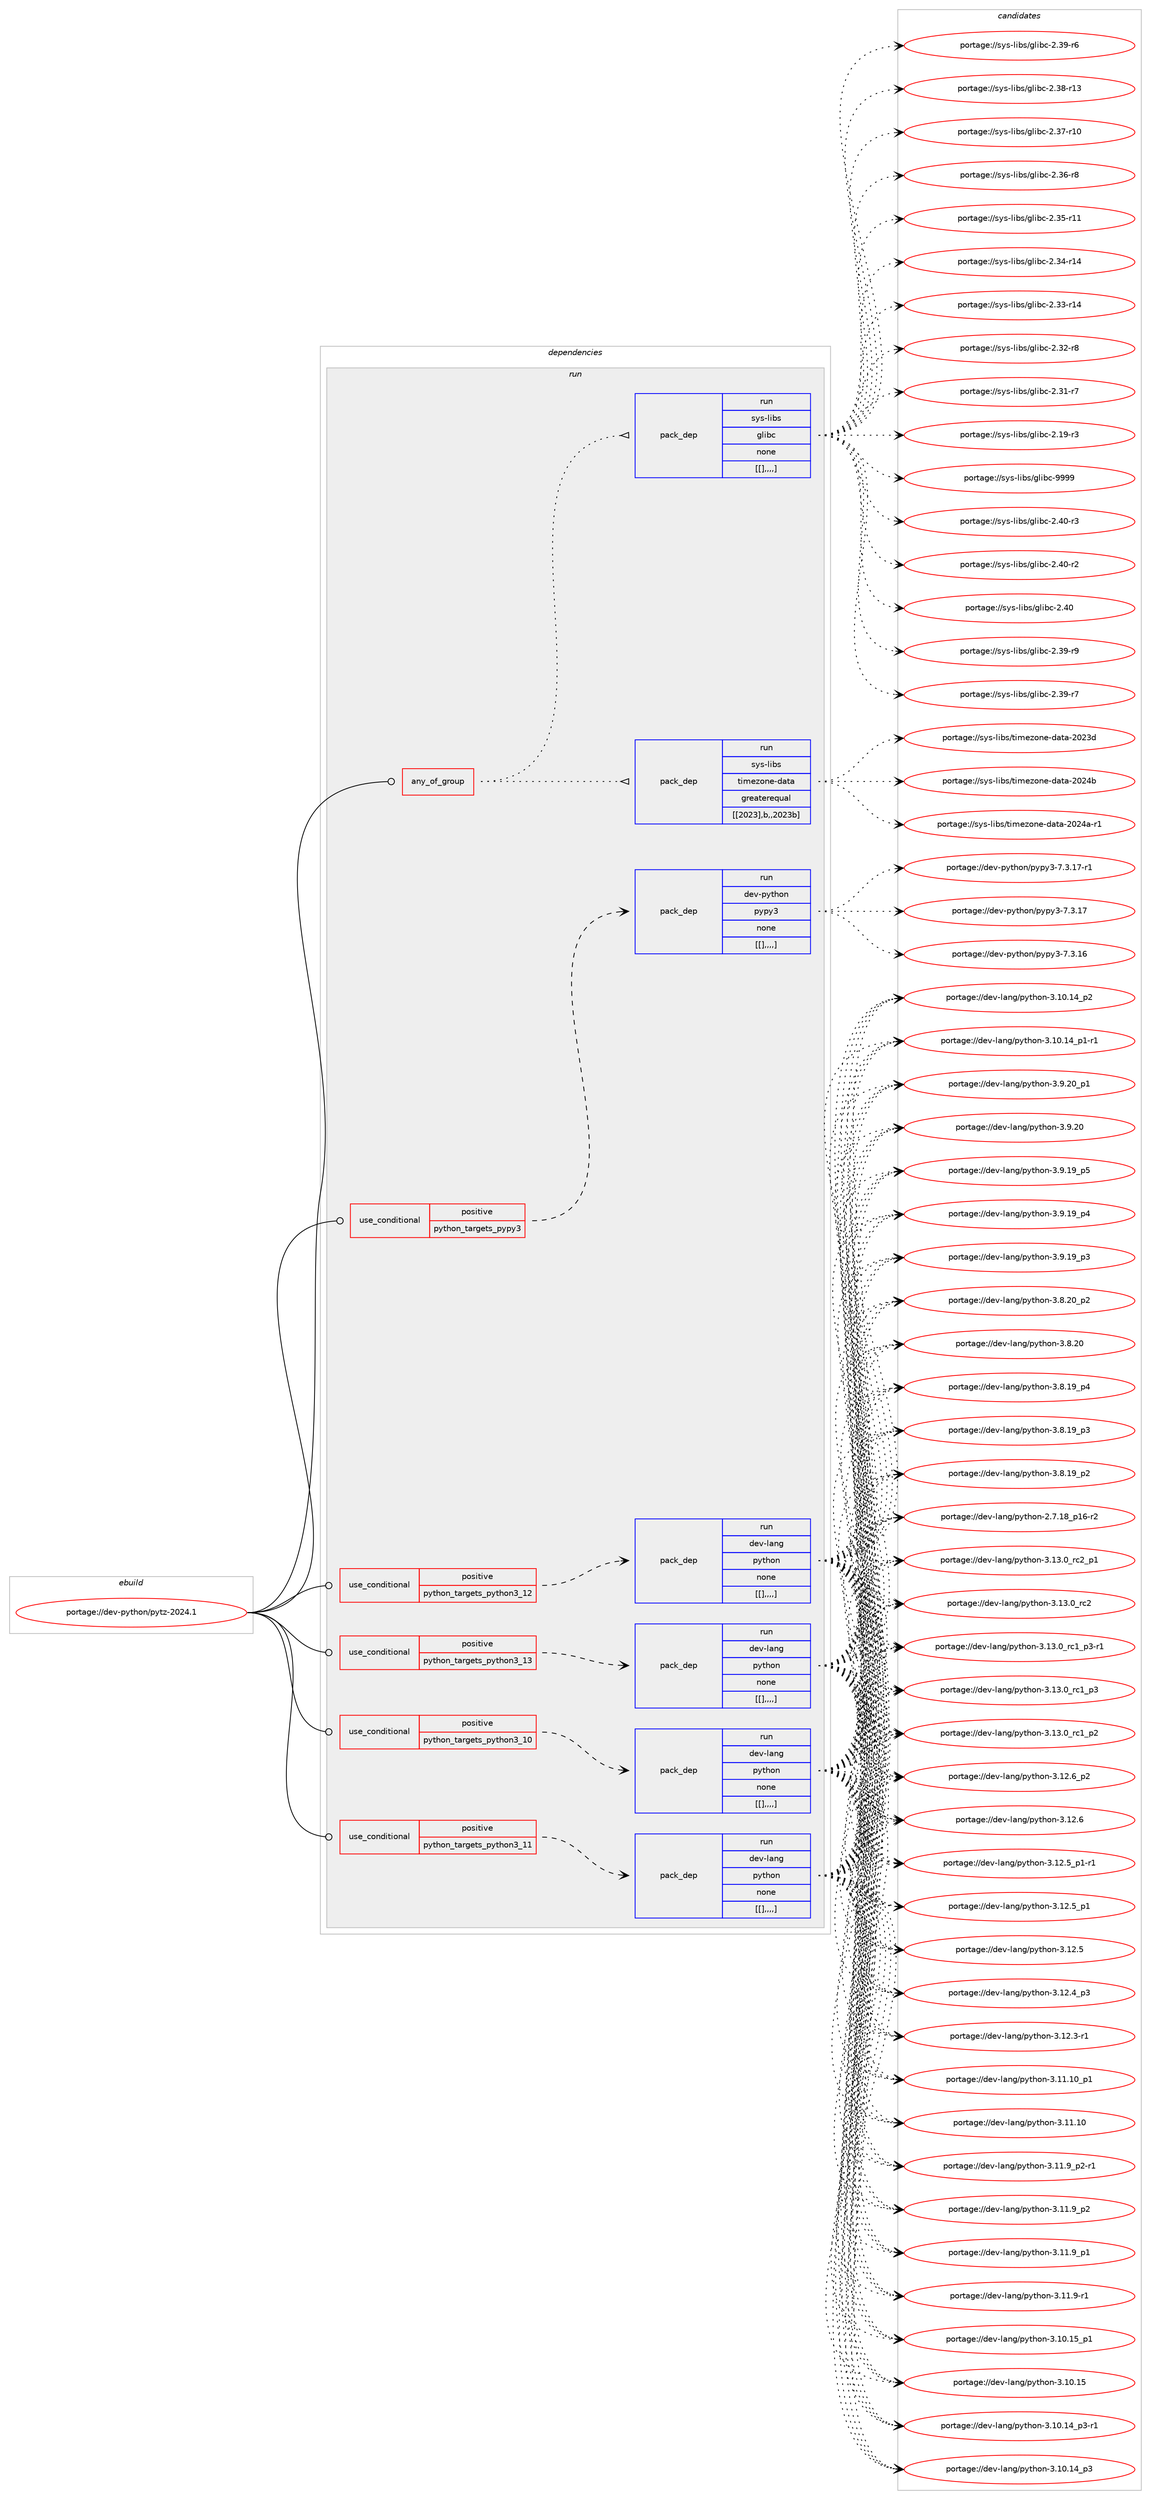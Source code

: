 digraph prolog {

# *************
# Graph options
# *************

newrank=true;
concentrate=true;
compound=true;
graph [rankdir=LR,fontname=Helvetica,fontsize=10,ranksep=1.5];#, ranksep=2.5, nodesep=0.2];
edge  [arrowhead=vee];
node  [fontname=Helvetica,fontsize=10];

# **********
# The ebuild
# **********

subgraph cluster_leftcol {
color=gray;
label=<<i>ebuild</i>>;
id [label="portage://dev-python/pytz-2024.1", color=red, width=4, href="../dev-python/pytz-2024.1.svg"];
}

# ****************
# The dependencies
# ****************

subgraph cluster_midcol {
color=gray;
label=<<i>dependencies</i>>;
subgraph cluster_compile {
fillcolor="#eeeeee";
style=filled;
label=<<i>compile</i>>;
}
subgraph cluster_compileandrun {
fillcolor="#eeeeee";
style=filled;
label=<<i>compile and run</i>>;
}
subgraph cluster_run {
fillcolor="#eeeeee";
style=filled;
label=<<i>run</i>>;
subgraph any1107 {
dependency163885 [label=<<TABLE BORDER="0" CELLBORDER="1" CELLSPACING="0" CELLPADDING="4"><TR><TD CELLPADDING="10">any_of_group</TD></TR></TABLE>>, shape=none, color=red];subgraph pack122435 {
dependency163886 [label=<<TABLE BORDER="0" CELLBORDER="1" CELLSPACING="0" CELLPADDING="4" WIDTH="220"><TR><TD ROWSPAN="6" CELLPADDING="30">pack_dep</TD></TR><TR><TD WIDTH="110">run</TD></TR><TR><TD>sys-libs</TD></TR><TR><TD>timezone-data</TD></TR><TR><TD>greaterequal</TD></TR><TR><TD>[[2023],b,,2023b]</TD></TR></TABLE>>, shape=none, color=blue];
}
dependency163885:e -> dependency163886:w [weight=20,style="dotted",arrowhead="oinv"];
subgraph pack122436 {
dependency163887 [label=<<TABLE BORDER="0" CELLBORDER="1" CELLSPACING="0" CELLPADDING="4" WIDTH="220"><TR><TD ROWSPAN="6" CELLPADDING="30">pack_dep</TD></TR><TR><TD WIDTH="110">run</TD></TR><TR><TD>sys-libs</TD></TR><TR><TD>glibc</TD></TR><TR><TD>none</TD></TR><TR><TD>[[],,,,]</TD></TR></TABLE>>, shape=none, color=blue];
}
dependency163885:e -> dependency163887:w [weight=20,style="dotted",arrowhead="oinv"];
}
id:e -> dependency163885:w [weight=20,style="solid",arrowhead="odot"];
subgraph cond40193 {
dependency163888 [label=<<TABLE BORDER="0" CELLBORDER="1" CELLSPACING="0" CELLPADDING="4"><TR><TD ROWSPAN="3" CELLPADDING="10">use_conditional</TD></TR><TR><TD>positive</TD></TR><TR><TD>python_targets_pypy3</TD></TR></TABLE>>, shape=none, color=red];
subgraph pack122437 {
dependency163889 [label=<<TABLE BORDER="0" CELLBORDER="1" CELLSPACING="0" CELLPADDING="4" WIDTH="220"><TR><TD ROWSPAN="6" CELLPADDING="30">pack_dep</TD></TR><TR><TD WIDTH="110">run</TD></TR><TR><TD>dev-python</TD></TR><TR><TD>pypy3</TD></TR><TR><TD>none</TD></TR><TR><TD>[[],,,,]</TD></TR></TABLE>>, shape=none, color=blue];
}
dependency163888:e -> dependency163889:w [weight=20,style="dashed",arrowhead="vee"];
}
id:e -> dependency163888:w [weight=20,style="solid",arrowhead="odot"];
subgraph cond40194 {
dependency163890 [label=<<TABLE BORDER="0" CELLBORDER="1" CELLSPACING="0" CELLPADDING="4"><TR><TD ROWSPAN="3" CELLPADDING="10">use_conditional</TD></TR><TR><TD>positive</TD></TR><TR><TD>python_targets_python3_10</TD></TR></TABLE>>, shape=none, color=red];
subgraph pack122438 {
dependency163891 [label=<<TABLE BORDER="0" CELLBORDER="1" CELLSPACING="0" CELLPADDING="4" WIDTH="220"><TR><TD ROWSPAN="6" CELLPADDING="30">pack_dep</TD></TR><TR><TD WIDTH="110">run</TD></TR><TR><TD>dev-lang</TD></TR><TR><TD>python</TD></TR><TR><TD>none</TD></TR><TR><TD>[[],,,,]</TD></TR></TABLE>>, shape=none, color=blue];
}
dependency163890:e -> dependency163891:w [weight=20,style="dashed",arrowhead="vee"];
}
id:e -> dependency163890:w [weight=20,style="solid",arrowhead="odot"];
subgraph cond40195 {
dependency163892 [label=<<TABLE BORDER="0" CELLBORDER="1" CELLSPACING="0" CELLPADDING="4"><TR><TD ROWSPAN="3" CELLPADDING="10">use_conditional</TD></TR><TR><TD>positive</TD></TR><TR><TD>python_targets_python3_11</TD></TR></TABLE>>, shape=none, color=red];
subgraph pack122439 {
dependency163893 [label=<<TABLE BORDER="0" CELLBORDER="1" CELLSPACING="0" CELLPADDING="4" WIDTH="220"><TR><TD ROWSPAN="6" CELLPADDING="30">pack_dep</TD></TR><TR><TD WIDTH="110">run</TD></TR><TR><TD>dev-lang</TD></TR><TR><TD>python</TD></TR><TR><TD>none</TD></TR><TR><TD>[[],,,,]</TD></TR></TABLE>>, shape=none, color=blue];
}
dependency163892:e -> dependency163893:w [weight=20,style="dashed",arrowhead="vee"];
}
id:e -> dependency163892:w [weight=20,style="solid",arrowhead="odot"];
subgraph cond40196 {
dependency163894 [label=<<TABLE BORDER="0" CELLBORDER="1" CELLSPACING="0" CELLPADDING="4"><TR><TD ROWSPAN="3" CELLPADDING="10">use_conditional</TD></TR><TR><TD>positive</TD></TR><TR><TD>python_targets_python3_12</TD></TR></TABLE>>, shape=none, color=red];
subgraph pack122440 {
dependency163895 [label=<<TABLE BORDER="0" CELLBORDER="1" CELLSPACING="0" CELLPADDING="4" WIDTH="220"><TR><TD ROWSPAN="6" CELLPADDING="30">pack_dep</TD></TR><TR><TD WIDTH="110">run</TD></TR><TR><TD>dev-lang</TD></TR><TR><TD>python</TD></TR><TR><TD>none</TD></TR><TR><TD>[[],,,,]</TD></TR></TABLE>>, shape=none, color=blue];
}
dependency163894:e -> dependency163895:w [weight=20,style="dashed",arrowhead="vee"];
}
id:e -> dependency163894:w [weight=20,style="solid",arrowhead="odot"];
subgraph cond40197 {
dependency163896 [label=<<TABLE BORDER="0" CELLBORDER="1" CELLSPACING="0" CELLPADDING="4"><TR><TD ROWSPAN="3" CELLPADDING="10">use_conditional</TD></TR><TR><TD>positive</TD></TR><TR><TD>python_targets_python3_13</TD></TR></TABLE>>, shape=none, color=red];
subgraph pack122441 {
dependency163897 [label=<<TABLE BORDER="0" CELLBORDER="1" CELLSPACING="0" CELLPADDING="4" WIDTH="220"><TR><TD ROWSPAN="6" CELLPADDING="30">pack_dep</TD></TR><TR><TD WIDTH="110">run</TD></TR><TR><TD>dev-lang</TD></TR><TR><TD>python</TD></TR><TR><TD>none</TD></TR><TR><TD>[[],,,,]</TD></TR></TABLE>>, shape=none, color=blue];
}
dependency163896:e -> dependency163897:w [weight=20,style="dashed",arrowhead="vee"];
}
id:e -> dependency163896:w [weight=20,style="solid",arrowhead="odot"];
}
}

# **************
# The candidates
# **************

subgraph cluster_choices {
rank=same;
color=gray;
label=<<i>candidates</i>>;

subgraph choice122435 {
color=black;
nodesep=1;
choice115121115451081059811547116105109101122111110101451009711697455048505298 [label="portage://sys-libs/timezone-data-2024b", color=red, width=4,href="../sys-libs/timezone-data-2024b.svg"];
choice1151211154510810598115471161051091011221111101014510097116974550485052974511449 [label="portage://sys-libs/timezone-data-2024a-r1", color=red, width=4,href="../sys-libs/timezone-data-2024a-r1.svg"];
choice1151211154510810598115471161051091011221111101014510097116974550485051100 [label="portage://sys-libs/timezone-data-2023d", color=red, width=4,href="../sys-libs/timezone-data-2023d.svg"];
dependency163886:e -> choice115121115451081059811547116105109101122111110101451009711697455048505298:w [style=dotted,weight="100"];
dependency163886:e -> choice1151211154510810598115471161051091011221111101014510097116974550485052974511449:w [style=dotted,weight="100"];
dependency163886:e -> choice1151211154510810598115471161051091011221111101014510097116974550485051100:w [style=dotted,weight="100"];
}
subgraph choice122436 {
color=black;
nodesep=1;
choice11512111545108105981154710310810598994557575757 [label="portage://sys-libs/glibc-9999", color=red, width=4,href="../sys-libs/glibc-9999.svg"];
choice115121115451081059811547103108105989945504652484511451 [label="portage://sys-libs/glibc-2.40-r3", color=red, width=4,href="../sys-libs/glibc-2.40-r3.svg"];
choice115121115451081059811547103108105989945504652484511450 [label="portage://sys-libs/glibc-2.40-r2", color=red, width=4,href="../sys-libs/glibc-2.40-r2.svg"];
choice11512111545108105981154710310810598994550465248 [label="portage://sys-libs/glibc-2.40", color=red, width=4,href="../sys-libs/glibc-2.40.svg"];
choice115121115451081059811547103108105989945504651574511457 [label="portage://sys-libs/glibc-2.39-r9", color=red, width=4,href="../sys-libs/glibc-2.39-r9.svg"];
choice115121115451081059811547103108105989945504651574511455 [label="portage://sys-libs/glibc-2.39-r7", color=red, width=4,href="../sys-libs/glibc-2.39-r7.svg"];
choice115121115451081059811547103108105989945504651574511454 [label="portage://sys-libs/glibc-2.39-r6", color=red, width=4,href="../sys-libs/glibc-2.39-r6.svg"];
choice11512111545108105981154710310810598994550465156451144951 [label="portage://sys-libs/glibc-2.38-r13", color=red, width=4,href="../sys-libs/glibc-2.38-r13.svg"];
choice11512111545108105981154710310810598994550465155451144948 [label="portage://sys-libs/glibc-2.37-r10", color=red, width=4,href="../sys-libs/glibc-2.37-r10.svg"];
choice115121115451081059811547103108105989945504651544511456 [label="portage://sys-libs/glibc-2.36-r8", color=red, width=4,href="../sys-libs/glibc-2.36-r8.svg"];
choice11512111545108105981154710310810598994550465153451144949 [label="portage://sys-libs/glibc-2.35-r11", color=red, width=4,href="../sys-libs/glibc-2.35-r11.svg"];
choice11512111545108105981154710310810598994550465152451144952 [label="portage://sys-libs/glibc-2.34-r14", color=red, width=4,href="../sys-libs/glibc-2.34-r14.svg"];
choice11512111545108105981154710310810598994550465151451144952 [label="portage://sys-libs/glibc-2.33-r14", color=red, width=4,href="../sys-libs/glibc-2.33-r14.svg"];
choice115121115451081059811547103108105989945504651504511456 [label="portage://sys-libs/glibc-2.32-r8", color=red, width=4,href="../sys-libs/glibc-2.32-r8.svg"];
choice115121115451081059811547103108105989945504651494511455 [label="portage://sys-libs/glibc-2.31-r7", color=red, width=4,href="../sys-libs/glibc-2.31-r7.svg"];
choice115121115451081059811547103108105989945504649574511451 [label="portage://sys-libs/glibc-2.19-r3", color=red, width=4,href="../sys-libs/glibc-2.19-r3.svg"];
dependency163887:e -> choice11512111545108105981154710310810598994557575757:w [style=dotted,weight="100"];
dependency163887:e -> choice115121115451081059811547103108105989945504652484511451:w [style=dotted,weight="100"];
dependency163887:e -> choice115121115451081059811547103108105989945504652484511450:w [style=dotted,weight="100"];
dependency163887:e -> choice11512111545108105981154710310810598994550465248:w [style=dotted,weight="100"];
dependency163887:e -> choice115121115451081059811547103108105989945504651574511457:w [style=dotted,weight="100"];
dependency163887:e -> choice115121115451081059811547103108105989945504651574511455:w [style=dotted,weight="100"];
dependency163887:e -> choice115121115451081059811547103108105989945504651574511454:w [style=dotted,weight="100"];
dependency163887:e -> choice11512111545108105981154710310810598994550465156451144951:w [style=dotted,weight="100"];
dependency163887:e -> choice11512111545108105981154710310810598994550465155451144948:w [style=dotted,weight="100"];
dependency163887:e -> choice115121115451081059811547103108105989945504651544511456:w [style=dotted,weight="100"];
dependency163887:e -> choice11512111545108105981154710310810598994550465153451144949:w [style=dotted,weight="100"];
dependency163887:e -> choice11512111545108105981154710310810598994550465152451144952:w [style=dotted,weight="100"];
dependency163887:e -> choice11512111545108105981154710310810598994550465151451144952:w [style=dotted,weight="100"];
dependency163887:e -> choice115121115451081059811547103108105989945504651504511456:w [style=dotted,weight="100"];
dependency163887:e -> choice115121115451081059811547103108105989945504651494511455:w [style=dotted,weight="100"];
dependency163887:e -> choice115121115451081059811547103108105989945504649574511451:w [style=dotted,weight="100"];
}
subgraph choice122437 {
color=black;
nodesep=1;
choice100101118451121211161041111104711212111212151455546514649554511449 [label="portage://dev-python/pypy3-7.3.17-r1", color=red, width=4,href="../dev-python/pypy3-7.3.17-r1.svg"];
choice10010111845112121116104111110471121211121215145554651464955 [label="portage://dev-python/pypy3-7.3.17", color=red, width=4,href="../dev-python/pypy3-7.3.17.svg"];
choice10010111845112121116104111110471121211121215145554651464954 [label="portage://dev-python/pypy3-7.3.16", color=red, width=4,href="../dev-python/pypy3-7.3.16.svg"];
dependency163889:e -> choice100101118451121211161041111104711212111212151455546514649554511449:w [style=dotted,weight="100"];
dependency163889:e -> choice10010111845112121116104111110471121211121215145554651464955:w [style=dotted,weight="100"];
dependency163889:e -> choice10010111845112121116104111110471121211121215145554651464954:w [style=dotted,weight="100"];
}
subgraph choice122438 {
color=black;
nodesep=1;
choice100101118451089711010347112121116104111110455146495146489511499509511249 [label="portage://dev-lang/python-3.13.0_rc2_p1", color=red, width=4,href="../dev-lang/python-3.13.0_rc2_p1.svg"];
choice10010111845108971101034711212111610411111045514649514648951149950 [label="portage://dev-lang/python-3.13.0_rc2", color=red, width=4,href="../dev-lang/python-3.13.0_rc2.svg"];
choice1001011184510897110103471121211161041111104551464951464895114994995112514511449 [label="portage://dev-lang/python-3.13.0_rc1_p3-r1", color=red, width=4,href="../dev-lang/python-3.13.0_rc1_p3-r1.svg"];
choice100101118451089711010347112121116104111110455146495146489511499499511251 [label="portage://dev-lang/python-3.13.0_rc1_p3", color=red, width=4,href="../dev-lang/python-3.13.0_rc1_p3.svg"];
choice100101118451089711010347112121116104111110455146495146489511499499511250 [label="portage://dev-lang/python-3.13.0_rc1_p2", color=red, width=4,href="../dev-lang/python-3.13.0_rc1_p2.svg"];
choice100101118451089711010347112121116104111110455146495046549511250 [label="portage://dev-lang/python-3.12.6_p2", color=red, width=4,href="../dev-lang/python-3.12.6_p2.svg"];
choice10010111845108971101034711212111610411111045514649504654 [label="portage://dev-lang/python-3.12.6", color=red, width=4,href="../dev-lang/python-3.12.6.svg"];
choice1001011184510897110103471121211161041111104551464950465395112494511449 [label="portage://dev-lang/python-3.12.5_p1-r1", color=red, width=4,href="../dev-lang/python-3.12.5_p1-r1.svg"];
choice100101118451089711010347112121116104111110455146495046539511249 [label="portage://dev-lang/python-3.12.5_p1", color=red, width=4,href="../dev-lang/python-3.12.5_p1.svg"];
choice10010111845108971101034711212111610411111045514649504653 [label="portage://dev-lang/python-3.12.5", color=red, width=4,href="../dev-lang/python-3.12.5.svg"];
choice100101118451089711010347112121116104111110455146495046529511251 [label="portage://dev-lang/python-3.12.4_p3", color=red, width=4,href="../dev-lang/python-3.12.4_p3.svg"];
choice100101118451089711010347112121116104111110455146495046514511449 [label="portage://dev-lang/python-3.12.3-r1", color=red, width=4,href="../dev-lang/python-3.12.3-r1.svg"];
choice10010111845108971101034711212111610411111045514649494649489511249 [label="portage://dev-lang/python-3.11.10_p1", color=red, width=4,href="../dev-lang/python-3.11.10_p1.svg"];
choice1001011184510897110103471121211161041111104551464949464948 [label="portage://dev-lang/python-3.11.10", color=red, width=4,href="../dev-lang/python-3.11.10.svg"];
choice1001011184510897110103471121211161041111104551464949465795112504511449 [label="portage://dev-lang/python-3.11.9_p2-r1", color=red, width=4,href="../dev-lang/python-3.11.9_p2-r1.svg"];
choice100101118451089711010347112121116104111110455146494946579511250 [label="portage://dev-lang/python-3.11.9_p2", color=red, width=4,href="../dev-lang/python-3.11.9_p2.svg"];
choice100101118451089711010347112121116104111110455146494946579511249 [label="portage://dev-lang/python-3.11.9_p1", color=red, width=4,href="../dev-lang/python-3.11.9_p1.svg"];
choice100101118451089711010347112121116104111110455146494946574511449 [label="portage://dev-lang/python-3.11.9-r1", color=red, width=4,href="../dev-lang/python-3.11.9-r1.svg"];
choice10010111845108971101034711212111610411111045514649484649539511249 [label="portage://dev-lang/python-3.10.15_p1", color=red, width=4,href="../dev-lang/python-3.10.15_p1.svg"];
choice1001011184510897110103471121211161041111104551464948464953 [label="portage://dev-lang/python-3.10.15", color=red, width=4,href="../dev-lang/python-3.10.15.svg"];
choice100101118451089711010347112121116104111110455146494846495295112514511449 [label="portage://dev-lang/python-3.10.14_p3-r1", color=red, width=4,href="../dev-lang/python-3.10.14_p3-r1.svg"];
choice10010111845108971101034711212111610411111045514649484649529511251 [label="portage://dev-lang/python-3.10.14_p3", color=red, width=4,href="../dev-lang/python-3.10.14_p3.svg"];
choice10010111845108971101034711212111610411111045514649484649529511250 [label="portage://dev-lang/python-3.10.14_p2", color=red, width=4,href="../dev-lang/python-3.10.14_p2.svg"];
choice100101118451089711010347112121116104111110455146494846495295112494511449 [label="portage://dev-lang/python-3.10.14_p1-r1", color=red, width=4,href="../dev-lang/python-3.10.14_p1-r1.svg"];
choice100101118451089711010347112121116104111110455146574650489511249 [label="portage://dev-lang/python-3.9.20_p1", color=red, width=4,href="../dev-lang/python-3.9.20_p1.svg"];
choice10010111845108971101034711212111610411111045514657465048 [label="portage://dev-lang/python-3.9.20", color=red, width=4,href="../dev-lang/python-3.9.20.svg"];
choice100101118451089711010347112121116104111110455146574649579511253 [label="portage://dev-lang/python-3.9.19_p5", color=red, width=4,href="../dev-lang/python-3.9.19_p5.svg"];
choice100101118451089711010347112121116104111110455146574649579511252 [label="portage://dev-lang/python-3.9.19_p4", color=red, width=4,href="../dev-lang/python-3.9.19_p4.svg"];
choice100101118451089711010347112121116104111110455146574649579511251 [label="portage://dev-lang/python-3.9.19_p3", color=red, width=4,href="../dev-lang/python-3.9.19_p3.svg"];
choice100101118451089711010347112121116104111110455146564650489511250 [label="portage://dev-lang/python-3.8.20_p2", color=red, width=4,href="../dev-lang/python-3.8.20_p2.svg"];
choice10010111845108971101034711212111610411111045514656465048 [label="portage://dev-lang/python-3.8.20", color=red, width=4,href="../dev-lang/python-3.8.20.svg"];
choice100101118451089711010347112121116104111110455146564649579511252 [label="portage://dev-lang/python-3.8.19_p4", color=red, width=4,href="../dev-lang/python-3.8.19_p4.svg"];
choice100101118451089711010347112121116104111110455146564649579511251 [label="portage://dev-lang/python-3.8.19_p3", color=red, width=4,href="../dev-lang/python-3.8.19_p3.svg"];
choice100101118451089711010347112121116104111110455146564649579511250 [label="portage://dev-lang/python-3.8.19_p2", color=red, width=4,href="../dev-lang/python-3.8.19_p2.svg"];
choice100101118451089711010347112121116104111110455046554649569511249544511450 [label="portage://dev-lang/python-2.7.18_p16-r2", color=red, width=4,href="../dev-lang/python-2.7.18_p16-r2.svg"];
dependency163891:e -> choice100101118451089711010347112121116104111110455146495146489511499509511249:w [style=dotted,weight="100"];
dependency163891:e -> choice10010111845108971101034711212111610411111045514649514648951149950:w [style=dotted,weight="100"];
dependency163891:e -> choice1001011184510897110103471121211161041111104551464951464895114994995112514511449:w [style=dotted,weight="100"];
dependency163891:e -> choice100101118451089711010347112121116104111110455146495146489511499499511251:w [style=dotted,weight="100"];
dependency163891:e -> choice100101118451089711010347112121116104111110455146495146489511499499511250:w [style=dotted,weight="100"];
dependency163891:e -> choice100101118451089711010347112121116104111110455146495046549511250:w [style=dotted,weight="100"];
dependency163891:e -> choice10010111845108971101034711212111610411111045514649504654:w [style=dotted,weight="100"];
dependency163891:e -> choice1001011184510897110103471121211161041111104551464950465395112494511449:w [style=dotted,weight="100"];
dependency163891:e -> choice100101118451089711010347112121116104111110455146495046539511249:w [style=dotted,weight="100"];
dependency163891:e -> choice10010111845108971101034711212111610411111045514649504653:w [style=dotted,weight="100"];
dependency163891:e -> choice100101118451089711010347112121116104111110455146495046529511251:w [style=dotted,weight="100"];
dependency163891:e -> choice100101118451089711010347112121116104111110455146495046514511449:w [style=dotted,weight="100"];
dependency163891:e -> choice10010111845108971101034711212111610411111045514649494649489511249:w [style=dotted,weight="100"];
dependency163891:e -> choice1001011184510897110103471121211161041111104551464949464948:w [style=dotted,weight="100"];
dependency163891:e -> choice1001011184510897110103471121211161041111104551464949465795112504511449:w [style=dotted,weight="100"];
dependency163891:e -> choice100101118451089711010347112121116104111110455146494946579511250:w [style=dotted,weight="100"];
dependency163891:e -> choice100101118451089711010347112121116104111110455146494946579511249:w [style=dotted,weight="100"];
dependency163891:e -> choice100101118451089711010347112121116104111110455146494946574511449:w [style=dotted,weight="100"];
dependency163891:e -> choice10010111845108971101034711212111610411111045514649484649539511249:w [style=dotted,weight="100"];
dependency163891:e -> choice1001011184510897110103471121211161041111104551464948464953:w [style=dotted,weight="100"];
dependency163891:e -> choice100101118451089711010347112121116104111110455146494846495295112514511449:w [style=dotted,weight="100"];
dependency163891:e -> choice10010111845108971101034711212111610411111045514649484649529511251:w [style=dotted,weight="100"];
dependency163891:e -> choice10010111845108971101034711212111610411111045514649484649529511250:w [style=dotted,weight="100"];
dependency163891:e -> choice100101118451089711010347112121116104111110455146494846495295112494511449:w [style=dotted,weight="100"];
dependency163891:e -> choice100101118451089711010347112121116104111110455146574650489511249:w [style=dotted,weight="100"];
dependency163891:e -> choice10010111845108971101034711212111610411111045514657465048:w [style=dotted,weight="100"];
dependency163891:e -> choice100101118451089711010347112121116104111110455146574649579511253:w [style=dotted,weight="100"];
dependency163891:e -> choice100101118451089711010347112121116104111110455146574649579511252:w [style=dotted,weight="100"];
dependency163891:e -> choice100101118451089711010347112121116104111110455146574649579511251:w [style=dotted,weight="100"];
dependency163891:e -> choice100101118451089711010347112121116104111110455146564650489511250:w [style=dotted,weight="100"];
dependency163891:e -> choice10010111845108971101034711212111610411111045514656465048:w [style=dotted,weight="100"];
dependency163891:e -> choice100101118451089711010347112121116104111110455146564649579511252:w [style=dotted,weight="100"];
dependency163891:e -> choice100101118451089711010347112121116104111110455146564649579511251:w [style=dotted,weight="100"];
dependency163891:e -> choice100101118451089711010347112121116104111110455146564649579511250:w [style=dotted,weight="100"];
dependency163891:e -> choice100101118451089711010347112121116104111110455046554649569511249544511450:w [style=dotted,weight="100"];
}
subgraph choice122439 {
color=black;
nodesep=1;
choice100101118451089711010347112121116104111110455146495146489511499509511249 [label="portage://dev-lang/python-3.13.0_rc2_p1", color=red, width=4,href="../dev-lang/python-3.13.0_rc2_p1.svg"];
choice10010111845108971101034711212111610411111045514649514648951149950 [label="portage://dev-lang/python-3.13.0_rc2", color=red, width=4,href="../dev-lang/python-3.13.0_rc2.svg"];
choice1001011184510897110103471121211161041111104551464951464895114994995112514511449 [label="portage://dev-lang/python-3.13.0_rc1_p3-r1", color=red, width=4,href="../dev-lang/python-3.13.0_rc1_p3-r1.svg"];
choice100101118451089711010347112121116104111110455146495146489511499499511251 [label="portage://dev-lang/python-3.13.0_rc1_p3", color=red, width=4,href="../dev-lang/python-3.13.0_rc1_p3.svg"];
choice100101118451089711010347112121116104111110455146495146489511499499511250 [label="portage://dev-lang/python-3.13.0_rc1_p2", color=red, width=4,href="../dev-lang/python-3.13.0_rc1_p2.svg"];
choice100101118451089711010347112121116104111110455146495046549511250 [label="portage://dev-lang/python-3.12.6_p2", color=red, width=4,href="../dev-lang/python-3.12.6_p2.svg"];
choice10010111845108971101034711212111610411111045514649504654 [label="portage://dev-lang/python-3.12.6", color=red, width=4,href="../dev-lang/python-3.12.6.svg"];
choice1001011184510897110103471121211161041111104551464950465395112494511449 [label="portage://dev-lang/python-3.12.5_p1-r1", color=red, width=4,href="../dev-lang/python-3.12.5_p1-r1.svg"];
choice100101118451089711010347112121116104111110455146495046539511249 [label="portage://dev-lang/python-3.12.5_p1", color=red, width=4,href="../dev-lang/python-3.12.5_p1.svg"];
choice10010111845108971101034711212111610411111045514649504653 [label="portage://dev-lang/python-3.12.5", color=red, width=4,href="../dev-lang/python-3.12.5.svg"];
choice100101118451089711010347112121116104111110455146495046529511251 [label="portage://dev-lang/python-3.12.4_p3", color=red, width=4,href="../dev-lang/python-3.12.4_p3.svg"];
choice100101118451089711010347112121116104111110455146495046514511449 [label="portage://dev-lang/python-3.12.3-r1", color=red, width=4,href="../dev-lang/python-3.12.3-r1.svg"];
choice10010111845108971101034711212111610411111045514649494649489511249 [label="portage://dev-lang/python-3.11.10_p1", color=red, width=4,href="../dev-lang/python-3.11.10_p1.svg"];
choice1001011184510897110103471121211161041111104551464949464948 [label="portage://dev-lang/python-3.11.10", color=red, width=4,href="../dev-lang/python-3.11.10.svg"];
choice1001011184510897110103471121211161041111104551464949465795112504511449 [label="portage://dev-lang/python-3.11.9_p2-r1", color=red, width=4,href="../dev-lang/python-3.11.9_p2-r1.svg"];
choice100101118451089711010347112121116104111110455146494946579511250 [label="portage://dev-lang/python-3.11.9_p2", color=red, width=4,href="../dev-lang/python-3.11.9_p2.svg"];
choice100101118451089711010347112121116104111110455146494946579511249 [label="portage://dev-lang/python-3.11.9_p1", color=red, width=4,href="../dev-lang/python-3.11.9_p1.svg"];
choice100101118451089711010347112121116104111110455146494946574511449 [label="portage://dev-lang/python-3.11.9-r1", color=red, width=4,href="../dev-lang/python-3.11.9-r1.svg"];
choice10010111845108971101034711212111610411111045514649484649539511249 [label="portage://dev-lang/python-3.10.15_p1", color=red, width=4,href="../dev-lang/python-3.10.15_p1.svg"];
choice1001011184510897110103471121211161041111104551464948464953 [label="portage://dev-lang/python-3.10.15", color=red, width=4,href="../dev-lang/python-3.10.15.svg"];
choice100101118451089711010347112121116104111110455146494846495295112514511449 [label="portage://dev-lang/python-3.10.14_p3-r1", color=red, width=4,href="../dev-lang/python-3.10.14_p3-r1.svg"];
choice10010111845108971101034711212111610411111045514649484649529511251 [label="portage://dev-lang/python-3.10.14_p3", color=red, width=4,href="../dev-lang/python-3.10.14_p3.svg"];
choice10010111845108971101034711212111610411111045514649484649529511250 [label="portage://dev-lang/python-3.10.14_p2", color=red, width=4,href="../dev-lang/python-3.10.14_p2.svg"];
choice100101118451089711010347112121116104111110455146494846495295112494511449 [label="portage://dev-lang/python-3.10.14_p1-r1", color=red, width=4,href="../dev-lang/python-3.10.14_p1-r1.svg"];
choice100101118451089711010347112121116104111110455146574650489511249 [label="portage://dev-lang/python-3.9.20_p1", color=red, width=4,href="../dev-lang/python-3.9.20_p1.svg"];
choice10010111845108971101034711212111610411111045514657465048 [label="portage://dev-lang/python-3.9.20", color=red, width=4,href="../dev-lang/python-3.9.20.svg"];
choice100101118451089711010347112121116104111110455146574649579511253 [label="portage://dev-lang/python-3.9.19_p5", color=red, width=4,href="../dev-lang/python-3.9.19_p5.svg"];
choice100101118451089711010347112121116104111110455146574649579511252 [label="portage://dev-lang/python-3.9.19_p4", color=red, width=4,href="../dev-lang/python-3.9.19_p4.svg"];
choice100101118451089711010347112121116104111110455146574649579511251 [label="portage://dev-lang/python-3.9.19_p3", color=red, width=4,href="../dev-lang/python-3.9.19_p3.svg"];
choice100101118451089711010347112121116104111110455146564650489511250 [label="portage://dev-lang/python-3.8.20_p2", color=red, width=4,href="../dev-lang/python-3.8.20_p2.svg"];
choice10010111845108971101034711212111610411111045514656465048 [label="portage://dev-lang/python-3.8.20", color=red, width=4,href="../dev-lang/python-3.8.20.svg"];
choice100101118451089711010347112121116104111110455146564649579511252 [label="portage://dev-lang/python-3.8.19_p4", color=red, width=4,href="../dev-lang/python-3.8.19_p4.svg"];
choice100101118451089711010347112121116104111110455146564649579511251 [label="portage://dev-lang/python-3.8.19_p3", color=red, width=4,href="../dev-lang/python-3.8.19_p3.svg"];
choice100101118451089711010347112121116104111110455146564649579511250 [label="portage://dev-lang/python-3.8.19_p2", color=red, width=4,href="../dev-lang/python-3.8.19_p2.svg"];
choice100101118451089711010347112121116104111110455046554649569511249544511450 [label="portage://dev-lang/python-2.7.18_p16-r2", color=red, width=4,href="../dev-lang/python-2.7.18_p16-r2.svg"];
dependency163893:e -> choice100101118451089711010347112121116104111110455146495146489511499509511249:w [style=dotted,weight="100"];
dependency163893:e -> choice10010111845108971101034711212111610411111045514649514648951149950:w [style=dotted,weight="100"];
dependency163893:e -> choice1001011184510897110103471121211161041111104551464951464895114994995112514511449:w [style=dotted,weight="100"];
dependency163893:e -> choice100101118451089711010347112121116104111110455146495146489511499499511251:w [style=dotted,weight="100"];
dependency163893:e -> choice100101118451089711010347112121116104111110455146495146489511499499511250:w [style=dotted,weight="100"];
dependency163893:e -> choice100101118451089711010347112121116104111110455146495046549511250:w [style=dotted,weight="100"];
dependency163893:e -> choice10010111845108971101034711212111610411111045514649504654:w [style=dotted,weight="100"];
dependency163893:e -> choice1001011184510897110103471121211161041111104551464950465395112494511449:w [style=dotted,weight="100"];
dependency163893:e -> choice100101118451089711010347112121116104111110455146495046539511249:w [style=dotted,weight="100"];
dependency163893:e -> choice10010111845108971101034711212111610411111045514649504653:w [style=dotted,weight="100"];
dependency163893:e -> choice100101118451089711010347112121116104111110455146495046529511251:w [style=dotted,weight="100"];
dependency163893:e -> choice100101118451089711010347112121116104111110455146495046514511449:w [style=dotted,weight="100"];
dependency163893:e -> choice10010111845108971101034711212111610411111045514649494649489511249:w [style=dotted,weight="100"];
dependency163893:e -> choice1001011184510897110103471121211161041111104551464949464948:w [style=dotted,weight="100"];
dependency163893:e -> choice1001011184510897110103471121211161041111104551464949465795112504511449:w [style=dotted,weight="100"];
dependency163893:e -> choice100101118451089711010347112121116104111110455146494946579511250:w [style=dotted,weight="100"];
dependency163893:e -> choice100101118451089711010347112121116104111110455146494946579511249:w [style=dotted,weight="100"];
dependency163893:e -> choice100101118451089711010347112121116104111110455146494946574511449:w [style=dotted,weight="100"];
dependency163893:e -> choice10010111845108971101034711212111610411111045514649484649539511249:w [style=dotted,weight="100"];
dependency163893:e -> choice1001011184510897110103471121211161041111104551464948464953:w [style=dotted,weight="100"];
dependency163893:e -> choice100101118451089711010347112121116104111110455146494846495295112514511449:w [style=dotted,weight="100"];
dependency163893:e -> choice10010111845108971101034711212111610411111045514649484649529511251:w [style=dotted,weight="100"];
dependency163893:e -> choice10010111845108971101034711212111610411111045514649484649529511250:w [style=dotted,weight="100"];
dependency163893:e -> choice100101118451089711010347112121116104111110455146494846495295112494511449:w [style=dotted,weight="100"];
dependency163893:e -> choice100101118451089711010347112121116104111110455146574650489511249:w [style=dotted,weight="100"];
dependency163893:e -> choice10010111845108971101034711212111610411111045514657465048:w [style=dotted,weight="100"];
dependency163893:e -> choice100101118451089711010347112121116104111110455146574649579511253:w [style=dotted,weight="100"];
dependency163893:e -> choice100101118451089711010347112121116104111110455146574649579511252:w [style=dotted,weight="100"];
dependency163893:e -> choice100101118451089711010347112121116104111110455146574649579511251:w [style=dotted,weight="100"];
dependency163893:e -> choice100101118451089711010347112121116104111110455146564650489511250:w [style=dotted,weight="100"];
dependency163893:e -> choice10010111845108971101034711212111610411111045514656465048:w [style=dotted,weight="100"];
dependency163893:e -> choice100101118451089711010347112121116104111110455146564649579511252:w [style=dotted,weight="100"];
dependency163893:e -> choice100101118451089711010347112121116104111110455146564649579511251:w [style=dotted,weight="100"];
dependency163893:e -> choice100101118451089711010347112121116104111110455146564649579511250:w [style=dotted,weight="100"];
dependency163893:e -> choice100101118451089711010347112121116104111110455046554649569511249544511450:w [style=dotted,weight="100"];
}
subgraph choice122440 {
color=black;
nodesep=1;
choice100101118451089711010347112121116104111110455146495146489511499509511249 [label="portage://dev-lang/python-3.13.0_rc2_p1", color=red, width=4,href="../dev-lang/python-3.13.0_rc2_p1.svg"];
choice10010111845108971101034711212111610411111045514649514648951149950 [label="portage://dev-lang/python-3.13.0_rc2", color=red, width=4,href="../dev-lang/python-3.13.0_rc2.svg"];
choice1001011184510897110103471121211161041111104551464951464895114994995112514511449 [label="portage://dev-lang/python-3.13.0_rc1_p3-r1", color=red, width=4,href="../dev-lang/python-3.13.0_rc1_p3-r1.svg"];
choice100101118451089711010347112121116104111110455146495146489511499499511251 [label="portage://dev-lang/python-3.13.0_rc1_p3", color=red, width=4,href="../dev-lang/python-3.13.0_rc1_p3.svg"];
choice100101118451089711010347112121116104111110455146495146489511499499511250 [label="portage://dev-lang/python-3.13.0_rc1_p2", color=red, width=4,href="../dev-lang/python-3.13.0_rc1_p2.svg"];
choice100101118451089711010347112121116104111110455146495046549511250 [label="portage://dev-lang/python-3.12.6_p2", color=red, width=4,href="../dev-lang/python-3.12.6_p2.svg"];
choice10010111845108971101034711212111610411111045514649504654 [label="portage://dev-lang/python-3.12.6", color=red, width=4,href="../dev-lang/python-3.12.6.svg"];
choice1001011184510897110103471121211161041111104551464950465395112494511449 [label="portage://dev-lang/python-3.12.5_p1-r1", color=red, width=4,href="../dev-lang/python-3.12.5_p1-r1.svg"];
choice100101118451089711010347112121116104111110455146495046539511249 [label="portage://dev-lang/python-3.12.5_p1", color=red, width=4,href="../dev-lang/python-3.12.5_p1.svg"];
choice10010111845108971101034711212111610411111045514649504653 [label="portage://dev-lang/python-3.12.5", color=red, width=4,href="../dev-lang/python-3.12.5.svg"];
choice100101118451089711010347112121116104111110455146495046529511251 [label="portage://dev-lang/python-3.12.4_p3", color=red, width=4,href="../dev-lang/python-3.12.4_p3.svg"];
choice100101118451089711010347112121116104111110455146495046514511449 [label="portage://dev-lang/python-3.12.3-r1", color=red, width=4,href="../dev-lang/python-3.12.3-r1.svg"];
choice10010111845108971101034711212111610411111045514649494649489511249 [label="portage://dev-lang/python-3.11.10_p1", color=red, width=4,href="../dev-lang/python-3.11.10_p1.svg"];
choice1001011184510897110103471121211161041111104551464949464948 [label="portage://dev-lang/python-3.11.10", color=red, width=4,href="../dev-lang/python-3.11.10.svg"];
choice1001011184510897110103471121211161041111104551464949465795112504511449 [label="portage://dev-lang/python-3.11.9_p2-r1", color=red, width=4,href="../dev-lang/python-3.11.9_p2-r1.svg"];
choice100101118451089711010347112121116104111110455146494946579511250 [label="portage://dev-lang/python-3.11.9_p2", color=red, width=4,href="../dev-lang/python-3.11.9_p2.svg"];
choice100101118451089711010347112121116104111110455146494946579511249 [label="portage://dev-lang/python-3.11.9_p1", color=red, width=4,href="../dev-lang/python-3.11.9_p1.svg"];
choice100101118451089711010347112121116104111110455146494946574511449 [label="portage://dev-lang/python-3.11.9-r1", color=red, width=4,href="../dev-lang/python-3.11.9-r1.svg"];
choice10010111845108971101034711212111610411111045514649484649539511249 [label="portage://dev-lang/python-3.10.15_p1", color=red, width=4,href="../dev-lang/python-3.10.15_p1.svg"];
choice1001011184510897110103471121211161041111104551464948464953 [label="portage://dev-lang/python-3.10.15", color=red, width=4,href="../dev-lang/python-3.10.15.svg"];
choice100101118451089711010347112121116104111110455146494846495295112514511449 [label="portage://dev-lang/python-3.10.14_p3-r1", color=red, width=4,href="../dev-lang/python-3.10.14_p3-r1.svg"];
choice10010111845108971101034711212111610411111045514649484649529511251 [label="portage://dev-lang/python-3.10.14_p3", color=red, width=4,href="../dev-lang/python-3.10.14_p3.svg"];
choice10010111845108971101034711212111610411111045514649484649529511250 [label="portage://dev-lang/python-3.10.14_p2", color=red, width=4,href="../dev-lang/python-3.10.14_p2.svg"];
choice100101118451089711010347112121116104111110455146494846495295112494511449 [label="portage://dev-lang/python-3.10.14_p1-r1", color=red, width=4,href="../dev-lang/python-3.10.14_p1-r1.svg"];
choice100101118451089711010347112121116104111110455146574650489511249 [label="portage://dev-lang/python-3.9.20_p1", color=red, width=4,href="../dev-lang/python-3.9.20_p1.svg"];
choice10010111845108971101034711212111610411111045514657465048 [label="portage://dev-lang/python-3.9.20", color=red, width=4,href="../dev-lang/python-3.9.20.svg"];
choice100101118451089711010347112121116104111110455146574649579511253 [label="portage://dev-lang/python-3.9.19_p5", color=red, width=4,href="../dev-lang/python-3.9.19_p5.svg"];
choice100101118451089711010347112121116104111110455146574649579511252 [label="portage://dev-lang/python-3.9.19_p4", color=red, width=4,href="../dev-lang/python-3.9.19_p4.svg"];
choice100101118451089711010347112121116104111110455146574649579511251 [label="portage://dev-lang/python-3.9.19_p3", color=red, width=4,href="../dev-lang/python-3.9.19_p3.svg"];
choice100101118451089711010347112121116104111110455146564650489511250 [label="portage://dev-lang/python-3.8.20_p2", color=red, width=4,href="../dev-lang/python-3.8.20_p2.svg"];
choice10010111845108971101034711212111610411111045514656465048 [label="portage://dev-lang/python-3.8.20", color=red, width=4,href="../dev-lang/python-3.8.20.svg"];
choice100101118451089711010347112121116104111110455146564649579511252 [label="portage://dev-lang/python-3.8.19_p4", color=red, width=4,href="../dev-lang/python-3.8.19_p4.svg"];
choice100101118451089711010347112121116104111110455146564649579511251 [label="portage://dev-lang/python-3.8.19_p3", color=red, width=4,href="../dev-lang/python-3.8.19_p3.svg"];
choice100101118451089711010347112121116104111110455146564649579511250 [label="portage://dev-lang/python-3.8.19_p2", color=red, width=4,href="../dev-lang/python-3.8.19_p2.svg"];
choice100101118451089711010347112121116104111110455046554649569511249544511450 [label="portage://dev-lang/python-2.7.18_p16-r2", color=red, width=4,href="../dev-lang/python-2.7.18_p16-r2.svg"];
dependency163895:e -> choice100101118451089711010347112121116104111110455146495146489511499509511249:w [style=dotted,weight="100"];
dependency163895:e -> choice10010111845108971101034711212111610411111045514649514648951149950:w [style=dotted,weight="100"];
dependency163895:e -> choice1001011184510897110103471121211161041111104551464951464895114994995112514511449:w [style=dotted,weight="100"];
dependency163895:e -> choice100101118451089711010347112121116104111110455146495146489511499499511251:w [style=dotted,weight="100"];
dependency163895:e -> choice100101118451089711010347112121116104111110455146495146489511499499511250:w [style=dotted,weight="100"];
dependency163895:e -> choice100101118451089711010347112121116104111110455146495046549511250:w [style=dotted,weight="100"];
dependency163895:e -> choice10010111845108971101034711212111610411111045514649504654:w [style=dotted,weight="100"];
dependency163895:e -> choice1001011184510897110103471121211161041111104551464950465395112494511449:w [style=dotted,weight="100"];
dependency163895:e -> choice100101118451089711010347112121116104111110455146495046539511249:w [style=dotted,weight="100"];
dependency163895:e -> choice10010111845108971101034711212111610411111045514649504653:w [style=dotted,weight="100"];
dependency163895:e -> choice100101118451089711010347112121116104111110455146495046529511251:w [style=dotted,weight="100"];
dependency163895:e -> choice100101118451089711010347112121116104111110455146495046514511449:w [style=dotted,weight="100"];
dependency163895:e -> choice10010111845108971101034711212111610411111045514649494649489511249:w [style=dotted,weight="100"];
dependency163895:e -> choice1001011184510897110103471121211161041111104551464949464948:w [style=dotted,weight="100"];
dependency163895:e -> choice1001011184510897110103471121211161041111104551464949465795112504511449:w [style=dotted,weight="100"];
dependency163895:e -> choice100101118451089711010347112121116104111110455146494946579511250:w [style=dotted,weight="100"];
dependency163895:e -> choice100101118451089711010347112121116104111110455146494946579511249:w [style=dotted,weight="100"];
dependency163895:e -> choice100101118451089711010347112121116104111110455146494946574511449:w [style=dotted,weight="100"];
dependency163895:e -> choice10010111845108971101034711212111610411111045514649484649539511249:w [style=dotted,weight="100"];
dependency163895:e -> choice1001011184510897110103471121211161041111104551464948464953:w [style=dotted,weight="100"];
dependency163895:e -> choice100101118451089711010347112121116104111110455146494846495295112514511449:w [style=dotted,weight="100"];
dependency163895:e -> choice10010111845108971101034711212111610411111045514649484649529511251:w [style=dotted,weight="100"];
dependency163895:e -> choice10010111845108971101034711212111610411111045514649484649529511250:w [style=dotted,weight="100"];
dependency163895:e -> choice100101118451089711010347112121116104111110455146494846495295112494511449:w [style=dotted,weight="100"];
dependency163895:e -> choice100101118451089711010347112121116104111110455146574650489511249:w [style=dotted,weight="100"];
dependency163895:e -> choice10010111845108971101034711212111610411111045514657465048:w [style=dotted,weight="100"];
dependency163895:e -> choice100101118451089711010347112121116104111110455146574649579511253:w [style=dotted,weight="100"];
dependency163895:e -> choice100101118451089711010347112121116104111110455146574649579511252:w [style=dotted,weight="100"];
dependency163895:e -> choice100101118451089711010347112121116104111110455146574649579511251:w [style=dotted,weight="100"];
dependency163895:e -> choice100101118451089711010347112121116104111110455146564650489511250:w [style=dotted,weight="100"];
dependency163895:e -> choice10010111845108971101034711212111610411111045514656465048:w [style=dotted,weight="100"];
dependency163895:e -> choice100101118451089711010347112121116104111110455146564649579511252:w [style=dotted,weight="100"];
dependency163895:e -> choice100101118451089711010347112121116104111110455146564649579511251:w [style=dotted,weight="100"];
dependency163895:e -> choice100101118451089711010347112121116104111110455146564649579511250:w [style=dotted,weight="100"];
dependency163895:e -> choice100101118451089711010347112121116104111110455046554649569511249544511450:w [style=dotted,weight="100"];
}
subgraph choice122441 {
color=black;
nodesep=1;
choice100101118451089711010347112121116104111110455146495146489511499509511249 [label="portage://dev-lang/python-3.13.0_rc2_p1", color=red, width=4,href="../dev-lang/python-3.13.0_rc2_p1.svg"];
choice10010111845108971101034711212111610411111045514649514648951149950 [label="portage://dev-lang/python-3.13.0_rc2", color=red, width=4,href="../dev-lang/python-3.13.0_rc2.svg"];
choice1001011184510897110103471121211161041111104551464951464895114994995112514511449 [label="portage://dev-lang/python-3.13.0_rc1_p3-r1", color=red, width=4,href="../dev-lang/python-3.13.0_rc1_p3-r1.svg"];
choice100101118451089711010347112121116104111110455146495146489511499499511251 [label="portage://dev-lang/python-3.13.0_rc1_p3", color=red, width=4,href="../dev-lang/python-3.13.0_rc1_p3.svg"];
choice100101118451089711010347112121116104111110455146495146489511499499511250 [label="portage://dev-lang/python-3.13.0_rc1_p2", color=red, width=4,href="../dev-lang/python-3.13.0_rc1_p2.svg"];
choice100101118451089711010347112121116104111110455146495046549511250 [label="portage://dev-lang/python-3.12.6_p2", color=red, width=4,href="../dev-lang/python-3.12.6_p2.svg"];
choice10010111845108971101034711212111610411111045514649504654 [label="portage://dev-lang/python-3.12.6", color=red, width=4,href="../dev-lang/python-3.12.6.svg"];
choice1001011184510897110103471121211161041111104551464950465395112494511449 [label="portage://dev-lang/python-3.12.5_p1-r1", color=red, width=4,href="../dev-lang/python-3.12.5_p1-r1.svg"];
choice100101118451089711010347112121116104111110455146495046539511249 [label="portage://dev-lang/python-3.12.5_p1", color=red, width=4,href="../dev-lang/python-3.12.5_p1.svg"];
choice10010111845108971101034711212111610411111045514649504653 [label="portage://dev-lang/python-3.12.5", color=red, width=4,href="../dev-lang/python-3.12.5.svg"];
choice100101118451089711010347112121116104111110455146495046529511251 [label="portage://dev-lang/python-3.12.4_p3", color=red, width=4,href="../dev-lang/python-3.12.4_p3.svg"];
choice100101118451089711010347112121116104111110455146495046514511449 [label="portage://dev-lang/python-3.12.3-r1", color=red, width=4,href="../dev-lang/python-3.12.3-r1.svg"];
choice10010111845108971101034711212111610411111045514649494649489511249 [label="portage://dev-lang/python-3.11.10_p1", color=red, width=4,href="../dev-lang/python-3.11.10_p1.svg"];
choice1001011184510897110103471121211161041111104551464949464948 [label="portage://dev-lang/python-3.11.10", color=red, width=4,href="../dev-lang/python-3.11.10.svg"];
choice1001011184510897110103471121211161041111104551464949465795112504511449 [label="portage://dev-lang/python-3.11.9_p2-r1", color=red, width=4,href="../dev-lang/python-3.11.9_p2-r1.svg"];
choice100101118451089711010347112121116104111110455146494946579511250 [label="portage://dev-lang/python-3.11.9_p2", color=red, width=4,href="../dev-lang/python-3.11.9_p2.svg"];
choice100101118451089711010347112121116104111110455146494946579511249 [label="portage://dev-lang/python-3.11.9_p1", color=red, width=4,href="../dev-lang/python-3.11.9_p1.svg"];
choice100101118451089711010347112121116104111110455146494946574511449 [label="portage://dev-lang/python-3.11.9-r1", color=red, width=4,href="../dev-lang/python-3.11.9-r1.svg"];
choice10010111845108971101034711212111610411111045514649484649539511249 [label="portage://dev-lang/python-3.10.15_p1", color=red, width=4,href="../dev-lang/python-3.10.15_p1.svg"];
choice1001011184510897110103471121211161041111104551464948464953 [label="portage://dev-lang/python-3.10.15", color=red, width=4,href="../dev-lang/python-3.10.15.svg"];
choice100101118451089711010347112121116104111110455146494846495295112514511449 [label="portage://dev-lang/python-3.10.14_p3-r1", color=red, width=4,href="../dev-lang/python-3.10.14_p3-r1.svg"];
choice10010111845108971101034711212111610411111045514649484649529511251 [label="portage://dev-lang/python-3.10.14_p3", color=red, width=4,href="../dev-lang/python-3.10.14_p3.svg"];
choice10010111845108971101034711212111610411111045514649484649529511250 [label="portage://dev-lang/python-3.10.14_p2", color=red, width=4,href="../dev-lang/python-3.10.14_p2.svg"];
choice100101118451089711010347112121116104111110455146494846495295112494511449 [label="portage://dev-lang/python-3.10.14_p1-r1", color=red, width=4,href="../dev-lang/python-3.10.14_p1-r1.svg"];
choice100101118451089711010347112121116104111110455146574650489511249 [label="portage://dev-lang/python-3.9.20_p1", color=red, width=4,href="../dev-lang/python-3.9.20_p1.svg"];
choice10010111845108971101034711212111610411111045514657465048 [label="portage://dev-lang/python-3.9.20", color=red, width=4,href="../dev-lang/python-3.9.20.svg"];
choice100101118451089711010347112121116104111110455146574649579511253 [label="portage://dev-lang/python-3.9.19_p5", color=red, width=4,href="../dev-lang/python-3.9.19_p5.svg"];
choice100101118451089711010347112121116104111110455146574649579511252 [label="portage://dev-lang/python-3.9.19_p4", color=red, width=4,href="../dev-lang/python-3.9.19_p4.svg"];
choice100101118451089711010347112121116104111110455146574649579511251 [label="portage://dev-lang/python-3.9.19_p3", color=red, width=4,href="../dev-lang/python-3.9.19_p3.svg"];
choice100101118451089711010347112121116104111110455146564650489511250 [label="portage://dev-lang/python-3.8.20_p2", color=red, width=4,href="../dev-lang/python-3.8.20_p2.svg"];
choice10010111845108971101034711212111610411111045514656465048 [label="portage://dev-lang/python-3.8.20", color=red, width=4,href="../dev-lang/python-3.8.20.svg"];
choice100101118451089711010347112121116104111110455146564649579511252 [label="portage://dev-lang/python-3.8.19_p4", color=red, width=4,href="../dev-lang/python-3.8.19_p4.svg"];
choice100101118451089711010347112121116104111110455146564649579511251 [label="portage://dev-lang/python-3.8.19_p3", color=red, width=4,href="../dev-lang/python-3.8.19_p3.svg"];
choice100101118451089711010347112121116104111110455146564649579511250 [label="portage://dev-lang/python-3.8.19_p2", color=red, width=4,href="../dev-lang/python-3.8.19_p2.svg"];
choice100101118451089711010347112121116104111110455046554649569511249544511450 [label="portage://dev-lang/python-2.7.18_p16-r2", color=red, width=4,href="../dev-lang/python-2.7.18_p16-r2.svg"];
dependency163897:e -> choice100101118451089711010347112121116104111110455146495146489511499509511249:w [style=dotted,weight="100"];
dependency163897:e -> choice10010111845108971101034711212111610411111045514649514648951149950:w [style=dotted,weight="100"];
dependency163897:e -> choice1001011184510897110103471121211161041111104551464951464895114994995112514511449:w [style=dotted,weight="100"];
dependency163897:e -> choice100101118451089711010347112121116104111110455146495146489511499499511251:w [style=dotted,weight="100"];
dependency163897:e -> choice100101118451089711010347112121116104111110455146495146489511499499511250:w [style=dotted,weight="100"];
dependency163897:e -> choice100101118451089711010347112121116104111110455146495046549511250:w [style=dotted,weight="100"];
dependency163897:e -> choice10010111845108971101034711212111610411111045514649504654:w [style=dotted,weight="100"];
dependency163897:e -> choice1001011184510897110103471121211161041111104551464950465395112494511449:w [style=dotted,weight="100"];
dependency163897:e -> choice100101118451089711010347112121116104111110455146495046539511249:w [style=dotted,weight="100"];
dependency163897:e -> choice10010111845108971101034711212111610411111045514649504653:w [style=dotted,weight="100"];
dependency163897:e -> choice100101118451089711010347112121116104111110455146495046529511251:w [style=dotted,weight="100"];
dependency163897:e -> choice100101118451089711010347112121116104111110455146495046514511449:w [style=dotted,weight="100"];
dependency163897:e -> choice10010111845108971101034711212111610411111045514649494649489511249:w [style=dotted,weight="100"];
dependency163897:e -> choice1001011184510897110103471121211161041111104551464949464948:w [style=dotted,weight="100"];
dependency163897:e -> choice1001011184510897110103471121211161041111104551464949465795112504511449:w [style=dotted,weight="100"];
dependency163897:e -> choice100101118451089711010347112121116104111110455146494946579511250:w [style=dotted,weight="100"];
dependency163897:e -> choice100101118451089711010347112121116104111110455146494946579511249:w [style=dotted,weight="100"];
dependency163897:e -> choice100101118451089711010347112121116104111110455146494946574511449:w [style=dotted,weight="100"];
dependency163897:e -> choice10010111845108971101034711212111610411111045514649484649539511249:w [style=dotted,weight="100"];
dependency163897:e -> choice1001011184510897110103471121211161041111104551464948464953:w [style=dotted,weight="100"];
dependency163897:e -> choice100101118451089711010347112121116104111110455146494846495295112514511449:w [style=dotted,weight="100"];
dependency163897:e -> choice10010111845108971101034711212111610411111045514649484649529511251:w [style=dotted,weight="100"];
dependency163897:e -> choice10010111845108971101034711212111610411111045514649484649529511250:w [style=dotted,weight="100"];
dependency163897:e -> choice100101118451089711010347112121116104111110455146494846495295112494511449:w [style=dotted,weight="100"];
dependency163897:e -> choice100101118451089711010347112121116104111110455146574650489511249:w [style=dotted,weight="100"];
dependency163897:e -> choice10010111845108971101034711212111610411111045514657465048:w [style=dotted,weight="100"];
dependency163897:e -> choice100101118451089711010347112121116104111110455146574649579511253:w [style=dotted,weight="100"];
dependency163897:e -> choice100101118451089711010347112121116104111110455146574649579511252:w [style=dotted,weight="100"];
dependency163897:e -> choice100101118451089711010347112121116104111110455146574649579511251:w [style=dotted,weight="100"];
dependency163897:e -> choice100101118451089711010347112121116104111110455146564650489511250:w [style=dotted,weight="100"];
dependency163897:e -> choice10010111845108971101034711212111610411111045514656465048:w [style=dotted,weight="100"];
dependency163897:e -> choice100101118451089711010347112121116104111110455146564649579511252:w [style=dotted,weight="100"];
dependency163897:e -> choice100101118451089711010347112121116104111110455146564649579511251:w [style=dotted,weight="100"];
dependency163897:e -> choice100101118451089711010347112121116104111110455146564649579511250:w [style=dotted,weight="100"];
dependency163897:e -> choice100101118451089711010347112121116104111110455046554649569511249544511450:w [style=dotted,weight="100"];
}
}

}
